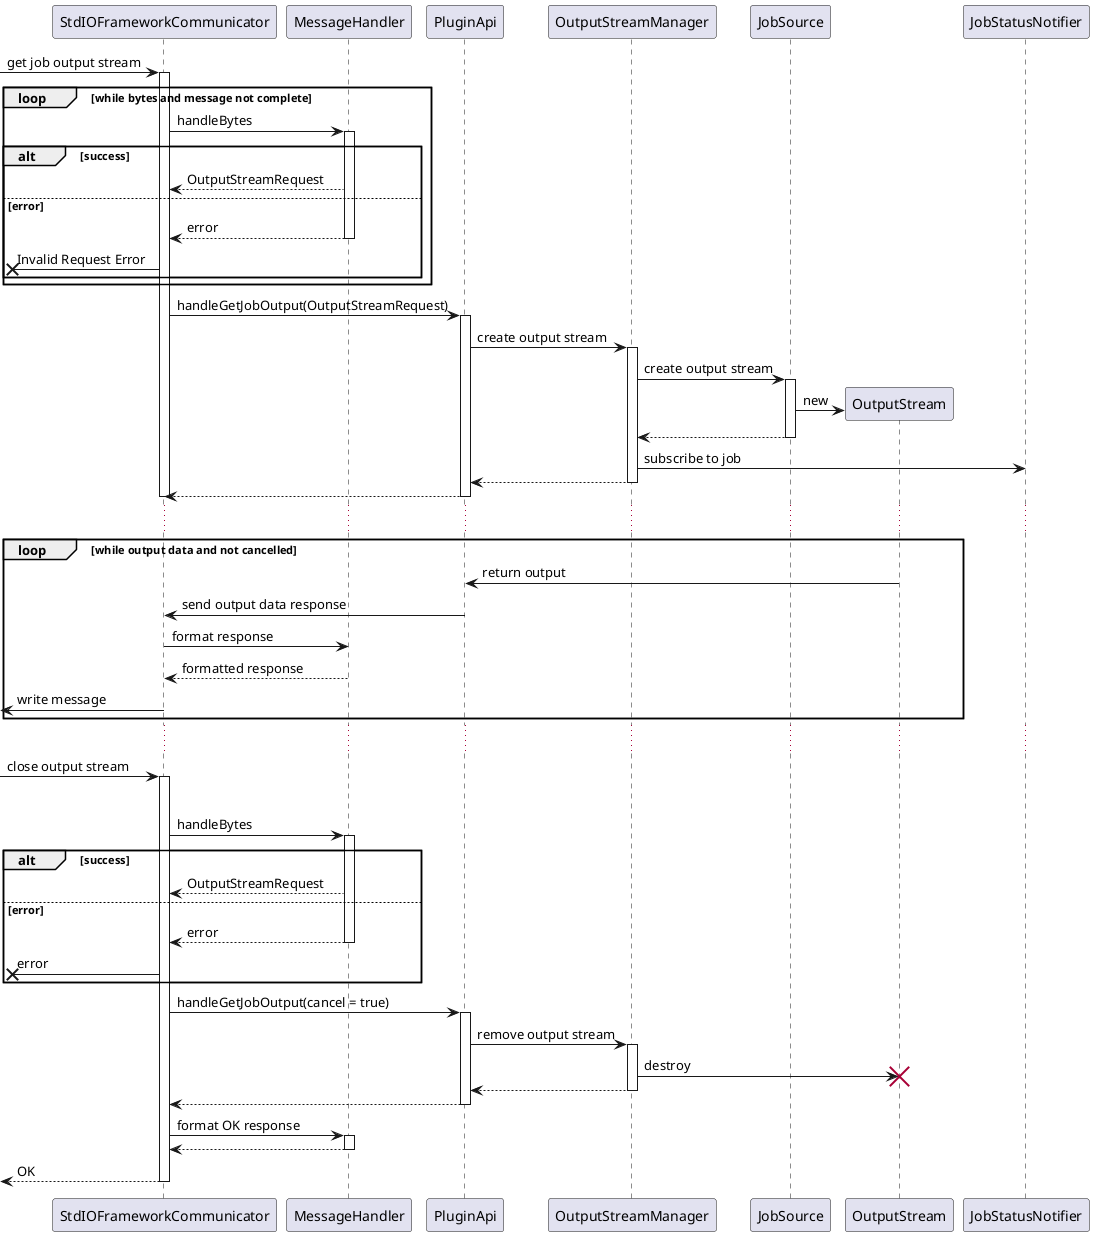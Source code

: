 @startuml

[-> StdIOFrameworkCommunicator : get job output stream
activate StdIOFrameworkCommunicator
loop while bytes and message not complete
StdIOFrameworkCommunicator -> MessageHandler ++ : handleBytes
alt success
StdIOFrameworkCommunicator <-- MessageHandler : OutputStreamRequest
else error
StdIOFrameworkCommunicator <-- MessageHandler --: error
[x<- StdIOFrameworkCommunicator : Invalid Request Error
end
end
StdIOFrameworkCommunicator -> PluginApi ++: handleGetJobOutput(OutputStreamRequest)

PluginApi -> OutputStreamManager ++ : create output stream
OutputStreamManager -> JobSource ++ : create output stream
create OutputStream
JobSource -> OutputStream : new
OutputStreamManager <-- JobSource --
OutputStreamManager -> JobStatusNotifier : subscribe to job
PluginApi <-- OutputStreamManager --
StdIOFrameworkCommunicator <-- PluginApi --
deactivate StdIOFrameworkCommunicator
...
loop while output data and not cancelled
OutputStream -> PluginApi : return output
PluginApi -> StdIOFrameworkCommunicator : send output data response
StdIOFrameworkCommunicator -> MessageHandler : format response
StdIOFrameworkCommunicator <-- MessageHandler : formatted response
[<- StdIOFrameworkCommunicator : write message
end
...
[-> StdIOFrameworkCommunicator : close output stream
activate StdIOFrameworkCommunicator
loop while bytes and message not complete
StdIOFrameworkCommunicator -> MessageHandler ++ : handleBytes
alt success
StdIOFrameworkCommunicator <-- MessageHandler : OutputStreamRequest
else error
StdIOFrameworkCommunicator <-- MessageHandler --: error
[x<- StdIOFrameworkCommunicator : error
end
StdIOFrameworkCommunicator -> PluginApi ++ : handleGetJobOutput(cancel = true)
PluginApi -> OutputStreamManager ++ : remove output stream
OutputStreamManager -> OutputStream : destroy
destroy OutputStream
PluginApi <-- OutputStreamManager --
StdIOFrameworkCommunicator <-- PluginApi --
StdIOFrameworkCommunicator -> MessageHandler ++: format OK response
StdIOFrameworkCommunicator <-- MessageHandler --
[<-- StdIOFrameworkCommunicator : OK
deactivate StdIOFrameworkCommunicator

@enduml
